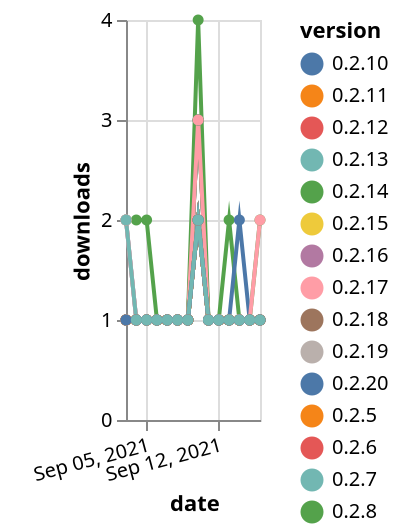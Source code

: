 {"$schema": "https://vega.github.io/schema/vega-lite/v5.json", "description": "A simple bar chart with embedded data.", "data": {"values": [{"date": "2021-09-03", "total": 257, "delta": 1, "version": "0.2.18"}, {"date": "2021-09-04", "total": 258, "delta": 1, "version": "0.2.18"}, {"date": "2021-09-05", "total": 259, "delta": 1, "version": "0.2.18"}, {"date": "2021-09-06", "total": 260, "delta": 1, "version": "0.2.18"}, {"date": "2021-09-07", "total": 261, "delta": 1, "version": "0.2.18"}, {"date": "2021-09-08", "total": 262, "delta": 1, "version": "0.2.18"}, {"date": "2021-09-09", "total": 263, "delta": 1, "version": "0.2.18"}, {"date": "2021-09-10", "total": 266, "delta": 3, "version": "0.2.18"}, {"date": "2021-09-11", "total": 267, "delta": 1, "version": "0.2.18"}, {"date": "2021-09-12", "total": 268, "delta": 1, "version": "0.2.18"}, {"date": "2021-09-13", "total": 269, "delta": 1, "version": "0.2.18"}, {"date": "2021-09-14", "total": 270, "delta": 1, "version": "0.2.18"}, {"date": "2021-09-15", "total": 271, "delta": 1, "version": "0.2.18"}, {"date": "2021-09-16", "total": 272, "delta": 1, "version": "0.2.18"}, {"date": "2021-09-03", "total": 159, "delta": 1, "version": "0.2.19"}, {"date": "2021-09-04", "total": 160, "delta": 1, "version": "0.2.19"}, {"date": "2021-09-05", "total": 161, "delta": 1, "version": "0.2.19"}, {"date": "2021-09-06", "total": 162, "delta": 1, "version": "0.2.19"}, {"date": "2021-09-07", "total": 163, "delta": 1, "version": "0.2.19"}, {"date": "2021-09-08", "total": 164, "delta": 1, "version": "0.2.19"}, {"date": "2021-09-09", "total": 165, "delta": 1, "version": "0.2.19"}, {"date": "2021-09-10", "total": 167, "delta": 2, "version": "0.2.19"}, {"date": "2021-09-11", "total": 168, "delta": 1, "version": "0.2.19"}, {"date": "2021-09-12", "total": 169, "delta": 1, "version": "0.2.19"}, {"date": "2021-09-13", "total": 170, "delta": 1, "version": "0.2.19"}, {"date": "2021-09-14", "total": 171, "delta": 1, "version": "0.2.19"}, {"date": "2021-09-15", "total": 172, "delta": 1, "version": "0.2.19"}, {"date": "2021-09-16", "total": 173, "delta": 1, "version": "0.2.19"}, {"date": "2021-09-03", "total": 257, "delta": 2, "version": "0.2.20"}, {"date": "2021-09-04", "total": 258, "delta": 1, "version": "0.2.20"}, {"date": "2021-09-05", "total": 259, "delta": 1, "version": "0.2.20"}, {"date": "2021-09-06", "total": 260, "delta": 1, "version": "0.2.20"}, {"date": "2021-09-07", "total": 261, "delta": 1, "version": "0.2.20"}, {"date": "2021-09-08", "total": 262, "delta": 1, "version": "0.2.20"}, {"date": "2021-09-09", "total": 263, "delta": 1, "version": "0.2.20"}, {"date": "2021-09-10", "total": 266, "delta": 3, "version": "0.2.20"}, {"date": "2021-09-11", "total": 267, "delta": 1, "version": "0.2.20"}, {"date": "2021-09-12", "total": 268, "delta": 1, "version": "0.2.20"}, {"date": "2021-09-13", "total": 269, "delta": 1, "version": "0.2.20"}, {"date": "2021-09-14", "total": 270, "delta": 1, "version": "0.2.20"}, {"date": "2021-09-15", "total": 271, "delta": 1, "version": "0.2.20"}, {"date": "2021-09-16", "total": 272, "delta": 1, "version": "0.2.20"}, {"date": "2021-09-03", "total": 195, "delta": 1, "version": "0.2.16"}, {"date": "2021-09-04", "total": 196, "delta": 1, "version": "0.2.16"}, {"date": "2021-09-05", "total": 197, "delta": 1, "version": "0.2.16"}, {"date": "2021-09-06", "total": 198, "delta": 1, "version": "0.2.16"}, {"date": "2021-09-07", "total": 199, "delta": 1, "version": "0.2.16"}, {"date": "2021-09-08", "total": 200, "delta": 1, "version": "0.2.16"}, {"date": "2021-09-09", "total": 201, "delta": 1, "version": "0.2.16"}, {"date": "2021-09-10", "total": 203, "delta": 2, "version": "0.2.16"}, {"date": "2021-09-11", "total": 204, "delta": 1, "version": "0.2.16"}, {"date": "2021-09-12", "total": 205, "delta": 1, "version": "0.2.16"}, {"date": "2021-09-13", "total": 206, "delta": 1, "version": "0.2.16"}, {"date": "2021-09-14", "total": 207, "delta": 1, "version": "0.2.16"}, {"date": "2021-09-15", "total": 208, "delta": 1, "version": "0.2.16"}, {"date": "2021-09-16", "total": 209, "delta": 1, "version": "0.2.16"}, {"date": "2021-09-03", "total": 168, "delta": 1, "version": "0.3.6"}, {"date": "2021-09-04", "total": 169, "delta": 1, "version": "0.3.6"}, {"date": "2021-09-05", "total": 170, "delta": 1, "version": "0.3.6"}, {"date": "2021-09-06", "total": 171, "delta": 1, "version": "0.3.6"}, {"date": "2021-09-07", "total": 172, "delta": 1, "version": "0.3.6"}, {"date": "2021-09-08", "total": 173, "delta": 1, "version": "0.3.6"}, {"date": "2021-09-09", "total": 174, "delta": 1, "version": "0.3.6"}, {"date": "2021-09-10", "total": 176, "delta": 2, "version": "0.3.6"}, {"date": "2021-09-11", "total": 177, "delta": 1, "version": "0.3.6"}, {"date": "2021-09-12", "total": 178, "delta": 1, "version": "0.3.6"}, {"date": "2021-09-13", "total": 179, "delta": 1, "version": "0.3.6"}, {"date": "2021-09-14", "total": 180, "delta": 1, "version": "0.3.6"}, {"date": "2021-09-15", "total": 181, "delta": 1, "version": "0.3.6"}, {"date": "2021-09-16", "total": 182, "delta": 1, "version": "0.3.6"}, {"date": "2021-09-03", "total": 196, "delta": 1, "version": "0.2.9"}, {"date": "2021-09-04", "total": 197, "delta": 1, "version": "0.2.9"}, {"date": "2021-09-05", "total": 198, "delta": 1, "version": "0.2.9"}, {"date": "2021-09-06", "total": 199, "delta": 1, "version": "0.2.9"}, {"date": "2021-09-07", "total": 200, "delta": 1, "version": "0.2.9"}, {"date": "2021-09-08", "total": 201, "delta": 1, "version": "0.2.9"}, {"date": "2021-09-09", "total": 202, "delta": 1, "version": "0.2.9"}, {"date": "2021-09-10", "total": 204, "delta": 2, "version": "0.2.9"}, {"date": "2021-09-11", "total": 205, "delta": 1, "version": "0.2.9"}, {"date": "2021-09-12", "total": 206, "delta": 1, "version": "0.2.9"}, {"date": "2021-09-13", "total": 207, "delta": 1, "version": "0.2.9"}, {"date": "2021-09-14", "total": 208, "delta": 1, "version": "0.2.9"}, {"date": "2021-09-15", "total": 209, "delta": 1, "version": "0.2.9"}, {"date": "2021-09-16", "total": 210, "delta": 1, "version": "0.2.9"}, {"date": "2021-09-03", "total": 193, "delta": 1, "version": "0.2.11"}, {"date": "2021-09-04", "total": 194, "delta": 1, "version": "0.2.11"}, {"date": "2021-09-05", "total": 195, "delta": 1, "version": "0.2.11"}, {"date": "2021-09-06", "total": 196, "delta": 1, "version": "0.2.11"}, {"date": "2021-09-07", "total": 197, "delta": 1, "version": "0.2.11"}, {"date": "2021-09-08", "total": 198, "delta": 1, "version": "0.2.11"}, {"date": "2021-09-09", "total": 199, "delta": 1, "version": "0.2.11"}, {"date": "2021-09-10", "total": 201, "delta": 2, "version": "0.2.11"}, {"date": "2021-09-11", "total": 202, "delta": 1, "version": "0.2.11"}, {"date": "2021-09-12", "total": 203, "delta": 1, "version": "0.2.11"}, {"date": "2021-09-13", "total": 204, "delta": 1, "version": "0.2.11"}, {"date": "2021-09-14", "total": 205, "delta": 1, "version": "0.2.11"}, {"date": "2021-09-15", "total": 206, "delta": 1, "version": "0.2.11"}, {"date": "2021-09-16", "total": 207, "delta": 1, "version": "0.2.11"}, {"date": "2021-09-03", "total": 182, "delta": 1, "version": "0.2.12"}, {"date": "2021-09-04", "total": 183, "delta": 1, "version": "0.2.12"}, {"date": "2021-09-05", "total": 184, "delta": 1, "version": "0.2.12"}, {"date": "2021-09-06", "total": 185, "delta": 1, "version": "0.2.12"}, {"date": "2021-09-07", "total": 186, "delta": 1, "version": "0.2.12"}, {"date": "2021-09-08", "total": 187, "delta": 1, "version": "0.2.12"}, {"date": "2021-09-09", "total": 188, "delta": 1, "version": "0.2.12"}, {"date": "2021-09-10", "total": 190, "delta": 2, "version": "0.2.12"}, {"date": "2021-09-11", "total": 191, "delta": 1, "version": "0.2.12"}, {"date": "2021-09-12", "total": 192, "delta": 1, "version": "0.2.12"}, {"date": "2021-09-13", "total": 193, "delta": 1, "version": "0.2.12"}, {"date": "2021-09-14", "total": 194, "delta": 1, "version": "0.2.12"}, {"date": "2021-09-15", "total": 195, "delta": 1, "version": "0.2.12"}, {"date": "2021-09-16", "total": 196, "delta": 1, "version": "0.2.12"}, {"date": "2021-09-03", "total": 58, "delta": 2, "version": "0.4.4"}, {"date": "2021-09-04", "total": 60, "delta": 2, "version": "0.4.4"}, {"date": "2021-09-05", "total": 62, "delta": 2, "version": "0.4.4"}, {"date": "2021-09-06", "total": 63, "delta": 1, "version": "0.4.4"}, {"date": "2021-09-07", "total": 64, "delta": 1, "version": "0.4.4"}, {"date": "2021-09-08", "total": 65, "delta": 1, "version": "0.4.4"}, {"date": "2021-09-09", "total": 66, "delta": 1, "version": "0.4.4"}, {"date": "2021-09-10", "total": 70, "delta": 4, "version": "0.4.4"}, {"date": "2021-09-11", "total": 71, "delta": 1, "version": "0.4.4"}, {"date": "2021-09-12", "total": 72, "delta": 1, "version": "0.4.4"}, {"date": "2021-09-13", "total": 74, "delta": 2, "version": "0.4.4"}, {"date": "2021-09-14", "total": 75, "delta": 1, "version": "0.4.4"}, {"date": "2021-09-15", "total": 76, "delta": 1, "version": "0.4.4"}, {"date": "2021-09-16", "total": 78, "delta": 2, "version": "0.4.4"}, {"date": "2021-09-03", "total": 191, "delta": 1, "version": "0.2.14"}, {"date": "2021-09-04", "total": 192, "delta": 1, "version": "0.2.14"}, {"date": "2021-09-05", "total": 193, "delta": 1, "version": "0.2.14"}, {"date": "2021-09-06", "total": 194, "delta": 1, "version": "0.2.14"}, {"date": "2021-09-07", "total": 195, "delta": 1, "version": "0.2.14"}, {"date": "2021-09-08", "total": 196, "delta": 1, "version": "0.2.14"}, {"date": "2021-09-09", "total": 197, "delta": 1, "version": "0.2.14"}, {"date": "2021-09-10", "total": 200, "delta": 3, "version": "0.2.14"}, {"date": "2021-09-11", "total": 201, "delta": 1, "version": "0.2.14"}, {"date": "2021-09-12", "total": 202, "delta": 1, "version": "0.2.14"}, {"date": "2021-09-13", "total": 203, "delta": 1, "version": "0.2.14"}, {"date": "2021-09-14", "total": 204, "delta": 1, "version": "0.2.14"}, {"date": "2021-09-15", "total": 205, "delta": 1, "version": "0.2.14"}, {"date": "2021-09-16", "total": 206, "delta": 1, "version": "0.2.14"}, {"date": "2021-09-03", "total": 239, "delta": 1, "version": "0.2.10"}, {"date": "2021-09-04", "total": 240, "delta": 1, "version": "0.2.10"}, {"date": "2021-09-05", "total": 241, "delta": 1, "version": "0.2.10"}, {"date": "2021-09-06", "total": 242, "delta": 1, "version": "0.2.10"}, {"date": "2021-09-07", "total": 243, "delta": 1, "version": "0.2.10"}, {"date": "2021-09-08", "total": 244, "delta": 1, "version": "0.2.10"}, {"date": "2021-09-09", "total": 245, "delta": 1, "version": "0.2.10"}, {"date": "2021-09-10", "total": 247, "delta": 2, "version": "0.2.10"}, {"date": "2021-09-11", "total": 248, "delta": 1, "version": "0.2.10"}, {"date": "2021-09-12", "total": 249, "delta": 1, "version": "0.2.10"}, {"date": "2021-09-13", "total": 250, "delta": 1, "version": "0.2.10"}, {"date": "2021-09-14", "total": 252, "delta": 2, "version": "0.2.10"}, {"date": "2021-09-15", "total": 253, "delta": 1, "version": "0.2.10"}, {"date": "2021-09-16", "total": 254, "delta": 1, "version": "0.2.10"}, {"date": "2021-09-03", "total": 198, "delta": 1, "version": "0.2.6"}, {"date": "2021-09-04", "total": 199, "delta": 1, "version": "0.2.6"}, {"date": "2021-09-05", "total": 200, "delta": 1, "version": "0.2.6"}, {"date": "2021-09-06", "total": 201, "delta": 1, "version": "0.2.6"}, {"date": "2021-09-07", "total": 202, "delta": 1, "version": "0.2.6"}, {"date": "2021-09-08", "total": 203, "delta": 1, "version": "0.2.6"}, {"date": "2021-09-09", "total": 204, "delta": 1, "version": "0.2.6"}, {"date": "2021-09-10", "total": 206, "delta": 2, "version": "0.2.6"}, {"date": "2021-09-11", "total": 207, "delta": 1, "version": "0.2.6"}, {"date": "2021-09-12", "total": 208, "delta": 1, "version": "0.2.6"}, {"date": "2021-09-13", "total": 209, "delta": 1, "version": "0.2.6"}, {"date": "2021-09-14", "total": 210, "delta": 1, "version": "0.2.6"}, {"date": "2021-09-15", "total": 211, "delta": 1, "version": "0.2.6"}, {"date": "2021-09-16", "total": 212, "delta": 1, "version": "0.2.6"}, {"date": "2021-09-03", "total": 158, "delta": 1, "version": "0.3.2"}, {"date": "2021-09-04", "total": 159, "delta": 1, "version": "0.3.2"}, {"date": "2021-09-05", "total": 160, "delta": 1, "version": "0.3.2"}, {"date": "2021-09-06", "total": 161, "delta": 1, "version": "0.3.2"}, {"date": "2021-09-07", "total": 162, "delta": 1, "version": "0.3.2"}, {"date": "2021-09-08", "total": 163, "delta": 1, "version": "0.3.2"}, {"date": "2021-09-09", "total": 164, "delta": 1, "version": "0.3.2"}, {"date": "2021-09-10", "total": 166, "delta": 2, "version": "0.3.2"}, {"date": "2021-09-11", "total": 167, "delta": 1, "version": "0.3.2"}, {"date": "2021-09-12", "total": 168, "delta": 1, "version": "0.3.2"}, {"date": "2021-09-13", "total": 169, "delta": 1, "version": "0.3.2"}, {"date": "2021-09-14", "total": 170, "delta": 1, "version": "0.3.2"}, {"date": "2021-09-15", "total": 171, "delta": 1, "version": "0.3.2"}, {"date": "2021-09-16", "total": 172, "delta": 1, "version": "0.3.2"}, {"date": "2021-09-03", "total": 198, "delta": 2, "version": "0.2.17"}, {"date": "2021-09-04", "total": 199, "delta": 1, "version": "0.2.17"}, {"date": "2021-09-05", "total": 200, "delta": 1, "version": "0.2.17"}, {"date": "2021-09-06", "total": 201, "delta": 1, "version": "0.2.17"}, {"date": "2021-09-07", "total": 202, "delta": 1, "version": "0.2.17"}, {"date": "2021-09-08", "total": 203, "delta": 1, "version": "0.2.17"}, {"date": "2021-09-09", "total": 204, "delta": 1, "version": "0.2.17"}, {"date": "2021-09-10", "total": 206, "delta": 2, "version": "0.2.17"}, {"date": "2021-09-11", "total": 207, "delta": 1, "version": "0.2.17"}, {"date": "2021-09-12", "total": 208, "delta": 1, "version": "0.2.17"}, {"date": "2021-09-13", "total": 209, "delta": 1, "version": "0.2.17"}, {"date": "2021-09-14", "total": 210, "delta": 1, "version": "0.2.17"}, {"date": "2021-09-15", "total": 211, "delta": 1, "version": "0.2.17"}, {"date": "2021-09-16", "total": 213, "delta": 2, "version": "0.2.17"}, {"date": "2021-09-03", "total": 217, "delta": 2, "version": "0.3.10"}, {"date": "2021-09-04", "total": 218, "delta": 1, "version": "0.3.10"}, {"date": "2021-09-05", "total": 219, "delta": 1, "version": "0.3.10"}, {"date": "2021-09-06", "total": 220, "delta": 1, "version": "0.3.10"}, {"date": "2021-09-07", "total": 221, "delta": 1, "version": "0.3.10"}, {"date": "2021-09-08", "total": 222, "delta": 1, "version": "0.3.10"}, {"date": "2021-09-09", "total": 223, "delta": 1, "version": "0.3.10"}, {"date": "2021-09-10", "total": 226, "delta": 3, "version": "0.3.10"}, {"date": "2021-09-11", "total": 227, "delta": 1, "version": "0.3.10"}, {"date": "2021-09-12", "total": 228, "delta": 1, "version": "0.3.10"}, {"date": "2021-09-13", "total": 229, "delta": 1, "version": "0.3.10"}, {"date": "2021-09-14", "total": 230, "delta": 1, "version": "0.3.10"}, {"date": "2021-09-15", "total": 231, "delta": 1, "version": "0.3.10"}, {"date": "2021-09-16", "total": 232, "delta": 1, "version": "0.3.10"}, {"date": "2021-09-03", "total": 206, "delta": 1, "version": "0.2.8"}, {"date": "2021-09-04", "total": 207, "delta": 1, "version": "0.2.8"}, {"date": "2021-09-05", "total": 208, "delta": 1, "version": "0.2.8"}, {"date": "2021-09-06", "total": 209, "delta": 1, "version": "0.2.8"}, {"date": "2021-09-07", "total": 210, "delta": 1, "version": "0.2.8"}, {"date": "2021-09-08", "total": 211, "delta": 1, "version": "0.2.8"}, {"date": "2021-09-09", "total": 212, "delta": 1, "version": "0.2.8"}, {"date": "2021-09-10", "total": 214, "delta": 2, "version": "0.2.8"}, {"date": "2021-09-11", "total": 215, "delta": 1, "version": "0.2.8"}, {"date": "2021-09-12", "total": 216, "delta": 1, "version": "0.2.8"}, {"date": "2021-09-13", "total": 217, "delta": 1, "version": "0.2.8"}, {"date": "2021-09-14", "total": 218, "delta": 1, "version": "0.2.8"}, {"date": "2021-09-15", "total": 219, "delta": 1, "version": "0.2.8"}, {"date": "2021-09-16", "total": 220, "delta": 1, "version": "0.2.8"}, {"date": "2021-09-03", "total": 201, "delta": 1, "version": "0.2.7"}, {"date": "2021-09-04", "total": 202, "delta": 1, "version": "0.2.7"}, {"date": "2021-09-05", "total": 203, "delta": 1, "version": "0.2.7"}, {"date": "2021-09-06", "total": 204, "delta": 1, "version": "0.2.7"}, {"date": "2021-09-07", "total": 205, "delta": 1, "version": "0.2.7"}, {"date": "2021-09-08", "total": 206, "delta": 1, "version": "0.2.7"}, {"date": "2021-09-09", "total": 207, "delta": 1, "version": "0.2.7"}, {"date": "2021-09-10", "total": 209, "delta": 2, "version": "0.2.7"}, {"date": "2021-09-11", "total": 210, "delta": 1, "version": "0.2.7"}, {"date": "2021-09-12", "total": 211, "delta": 1, "version": "0.2.7"}, {"date": "2021-09-13", "total": 212, "delta": 1, "version": "0.2.7"}, {"date": "2021-09-14", "total": 213, "delta": 1, "version": "0.2.7"}, {"date": "2021-09-15", "total": 214, "delta": 1, "version": "0.2.7"}, {"date": "2021-09-16", "total": 215, "delta": 1, "version": "0.2.7"}, {"date": "2021-09-03", "total": 144, "delta": 1, "version": "0.3.9"}, {"date": "2021-09-04", "total": 145, "delta": 1, "version": "0.3.9"}, {"date": "2021-09-05", "total": 146, "delta": 1, "version": "0.3.9"}, {"date": "2021-09-06", "total": 147, "delta": 1, "version": "0.3.9"}, {"date": "2021-09-07", "total": 148, "delta": 1, "version": "0.3.9"}, {"date": "2021-09-08", "total": 149, "delta": 1, "version": "0.3.9"}, {"date": "2021-09-09", "total": 150, "delta": 1, "version": "0.3.9"}, {"date": "2021-09-10", "total": 152, "delta": 2, "version": "0.3.9"}, {"date": "2021-09-11", "total": 153, "delta": 1, "version": "0.3.9"}, {"date": "2021-09-12", "total": 154, "delta": 1, "version": "0.3.9"}, {"date": "2021-09-13", "total": 155, "delta": 1, "version": "0.3.9"}, {"date": "2021-09-14", "total": 156, "delta": 1, "version": "0.3.9"}, {"date": "2021-09-15", "total": 157, "delta": 1, "version": "0.3.9"}, {"date": "2021-09-16", "total": 158, "delta": 1, "version": "0.3.9"}, {"date": "2021-09-03", "total": 158, "delta": 1, "version": "0.3.8"}, {"date": "2021-09-04", "total": 159, "delta": 1, "version": "0.3.8"}, {"date": "2021-09-05", "total": 160, "delta": 1, "version": "0.3.8"}, {"date": "2021-09-06", "total": 161, "delta": 1, "version": "0.3.8"}, {"date": "2021-09-07", "total": 162, "delta": 1, "version": "0.3.8"}, {"date": "2021-09-08", "total": 163, "delta": 1, "version": "0.3.8"}, {"date": "2021-09-09", "total": 164, "delta": 1, "version": "0.3.8"}, {"date": "2021-09-10", "total": 166, "delta": 2, "version": "0.3.8"}, {"date": "2021-09-11", "total": 167, "delta": 1, "version": "0.3.8"}, {"date": "2021-09-12", "total": 168, "delta": 1, "version": "0.3.8"}, {"date": "2021-09-13", "total": 169, "delta": 1, "version": "0.3.8"}, {"date": "2021-09-14", "total": 170, "delta": 1, "version": "0.3.8"}, {"date": "2021-09-15", "total": 171, "delta": 1, "version": "0.3.8"}, {"date": "2021-09-16", "total": 172, "delta": 1, "version": "0.3.8"}, {"date": "2021-09-03", "total": 194, "delta": 1, "version": "0.2.15"}, {"date": "2021-09-04", "total": 195, "delta": 1, "version": "0.2.15"}, {"date": "2021-09-05", "total": 196, "delta": 1, "version": "0.2.15"}, {"date": "2021-09-06", "total": 197, "delta": 1, "version": "0.2.15"}, {"date": "2021-09-07", "total": 198, "delta": 1, "version": "0.2.15"}, {"date": "2021-09-08", "total": 199, "delta": 1, "version": "0.2.15"}, {"date": "2021-09-09", "total": 200, "delta": 1, "version": "0.2.15"}, {"date": "2021-09-10", "total": 202, "delta": 2, "version": "0.2.15"}, {"date": "2021-09-11", "total": 203, "delta": 1, "version": "0.2.15"}, {"date": "2021-09-12", "total": 204, "delta": 1, "version": "0.2.15"}, {"date": "2021-09-13", "total": 205, "delta": 1, "version": "0.2.15"}, {"date": "2021-09-14", "total": 206, "delta": 1, "version": "0.2.15"}, {"date": "2021-09-15", "total": 207, "delta": 1, "version": "0.2.15"}, {"date": "2021-09-16", "total": 208, "delta": 1, "version": "0.2.15"}, {"date": "2021-09-03", "total": 217, "delta": 1, "version": "0.2.5"}, {"date": "2021-09-04", "total": 218, "delta": 1, "version": "0.2.5"}, {"date": "2021-09-05", "total": 219, "delta": 1, "version": "0.2.5"}, {"date": "2021-09-06", "total": 220, "delta": 1, "version": "0.2.5"}, {"date": "2021-09-07", "total": 221, "delta": 1, "version": "0.2.5"}, {"date": "2021-09-08", "total": 222, "delta": 1, "version": "0.2.5"}, {"date": "2021-09-09", "total": 223, "delta": 1, "version": "0.2.5"}, {"date": "2021-09-10", "total": 225, "delta": 2, "version": "0.2.5"}, {"date": "2021-09-11", "total": 226, "delta": 1, "version": "0.2.5"}, {"date": "2021-09-12", "total": 227, "delta": 1, "version": "0.2.5"}, {"date": "2021-09-13", "total": 228, "delta": 1, "version": "0.2.5"}, {"date": "2021-09-14", "total": 229, "delta": 1, "version": "0.2.5"}, {"date": "2021-09-15", "total": 230, "delta": 1, "version": "0.2.5"}, {"date": "2021-09-16", "total": 231, "delta": 1, "version": "0.2.5"}, {"date": "2021-09-03", "total": 199, "delta": 1, "version": "0.2.13"}, {"date": "2021-09-04", "total": 200, "delta": 1, "version": "0.2.13"}, {"date": "2021-09-05", "total": 201, "delta": 1, "version": "0.2.13"}, {"date": "2021-09-06", "total": 202, "delta": 1, "version": "0.2.13"}, {"date": "2021-09-07", "total": 203, "delta": 1, "version": "0.2.13"}, {"date": "2021-09-08", "total": 204, "delta": 1, "version": "0.2.13"}, {"date": "2021-09-09", "total": 205, "delta": 1, "version": "0.2.13"}, {"date": "2021-09-10", "total": 207, "delta": 2, "version": "0.2.13"}, {"date": "2021-09-11", "total": 208, "delta": 1, "version": "0.2.13"}, {"date": "2021-09-12", "total": 209, "delta": 1, "version": "0.2.13"}, {"date": "2021-09-13", "total": 210, "delta": 1, "version": "0.2.13"}, {"date": "2021-09-14", "total": 211, "delta": 1, "version": "0.2.13"}, {"date": "2021-09-15", "total": 212, "delta": 1, "version": "0.2.13"}, {"date": "2021-09-16", "total": 213, "delta": 1, "version": "0.2.13"}, {"date": "2021-09-03", "total": 149, "delta": 1, "version": "0.3.1"}, {"date": "2021-09-04", "total": 150, "delta": 1, "version": "0.3.1"}, {"date": "2021-09-05", "total": 151, "delta": 1, "version": "0.3.1"}, {"date": "2021-09-06", "total": 152, "delta": 1, "version": "0.3.1"}, {"date": "2021-09-07", "total": 153, "delta": 1, "version": "0.3.1"}, {"date": "2021-09-08", "total": 154, "delta": 1, "version": "0.3.1"}, {"date": "2021-09-09", "total": 155, "delta": 1, "version": "0.3.1"}, {"date": "2021-09-10", "total": 157, "delta": 2, "version": "0.3.1"}, {"date": "2021-09-11", "total": 158, "delta": 1, "version": "0.3.1"}, {"date": "2021-09-12", "total": 159, "delta": 1, "version": "0.3.1"}, {"date": "2021-09-13", "total": 160, "delta": 1, "version": "0.3.1"}, {"date": "2021-09-14", "total": 161, "delta": 1, "version": "0.3.1"}, {"date": "2021-09-15", "total": 162, "delta": 1, "version": "0.3.1"}, {"date": "2021-09-16", "total": 163, "delta": 1, "version": "0.3.1"}, {"date": "2021-09-03", "total": 151, "delta": 1, "version": "0.3.7"}, {"date": "2021-09-04", "total": 152, "delta": 1, "version": "0.3.7"}, {"date": "2021-09-05", "total": 153, "delta": 1, "version": "0.3.7"}, {"date": "2021-09-06", "total": 154, "delta": 1, "version": "0.3.7"}, {"date": "2021-09-07", "total": 155, "delta": 1, "version": "0.3.7"}, {"date": "2021-09-08", "total": 156, "delta": 1, "version": "0.3.7"}, {"date": "2021-09-09", "total": 157, "delta": 1, "version": "0.3.7"}, {"date": "2021-09-10", "total": 159, "delta": 2, "version": "0.3.7"}, {"date": "2021-09-11", "total": 160, "delta": 1, "version": "0.3.7"}, {"date": "2021-09-12", "total": 161, "delta": 1, "version": "0.3.7"}, {"date": "2021-09-13", "total": 162, "delta": 1, "version": "0.3.7"}, {"date": "2021-09-14", "total": 163, "delta": 1, "version": "0.3.7"}, {"date": "2021-09-15", "total": 164, "delta": 1, "version": "0.3.7"}, {"date": "2021-09-16", "total": 165, "delta": 1, "version": "0.3.7"}, {"date": "2021-09-03", "total": 68, "delta": 2, "version": "0.4.3"}, {"date": "2021-09-04", "total": 69, "delta": 1, "version": "0.4.3"}, {"date": "2021-09-05", "total": 70, "delta": 1, "version": "0.4.3"}, {"date": "2021-09-06", "total": 71, "delta": 1, "version": "0.4.3"}, {"date": "2021-09-07", "total": 72, "delta": 1, "version": "0.4.3"}, {"date": "2021-09-08", "total": 73, "delta": 1, "version": "0.4.3"}, {"date": "2021-09-09", "total": 74, "delta": 1, "version": "0.4.3"}, {"date": "2021-09-10", "total": 76, "delta": 2, "version": "0.4.3"}, {"date": "2021-09-11", "total": 77, "delta": 1, "version": "0.4.3"}, {"date": "2021-09-12", "total": 78, "delta": 1, "version": "0.4.3"}, {"date": "2021-09-13", "total": 79, "delta": 1, "version": "0.4.3"}, {"date": "2021-09-14", "total": 80, "delta": 1, "version": "0.4.3"}, {"date": "2021-09-15", "total": 81, "delta": 1, "version": "0.4.3"}, {"date": "2021-09-16", "total": 82, "delta": 1, "version": "0.4.3"}]}, "width": "container", "mark": {"type": "line", "point": {"filled": true}}, "encoding": {"x": {"field": "date", "type": "temporal", "timeUnit": "yearmonthdate", "title": "date", "axis": {"labelAngle": -15}}, "y": {"field": "delta", "type": "quantitative", "title": "downloads"}, "color": {"field": "version", "type": "nominal"}, "tooltip": {"field": "delta"}}}